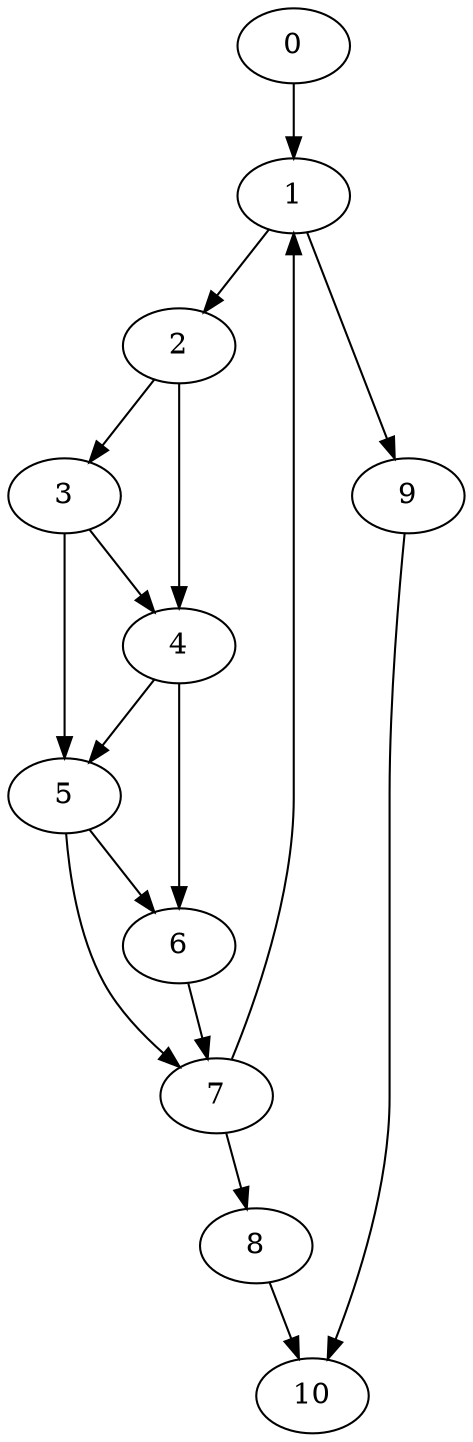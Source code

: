 digraph {
	0
	1
	2
	3
	4
	5
	6
	7
	8
	9
	10
	8 -> 10
	9 -> 10
	2 -> 3
	4 -> 6
	5 -> 6
	5 -> 7
	6 -> 7
	7 -> 8
	1 -> 9
	7 -> 1
	0 -> 1
	1 -> 2
	2 -> 4
	3 -> 4
	3 -> 5
	4 -> 5
}
